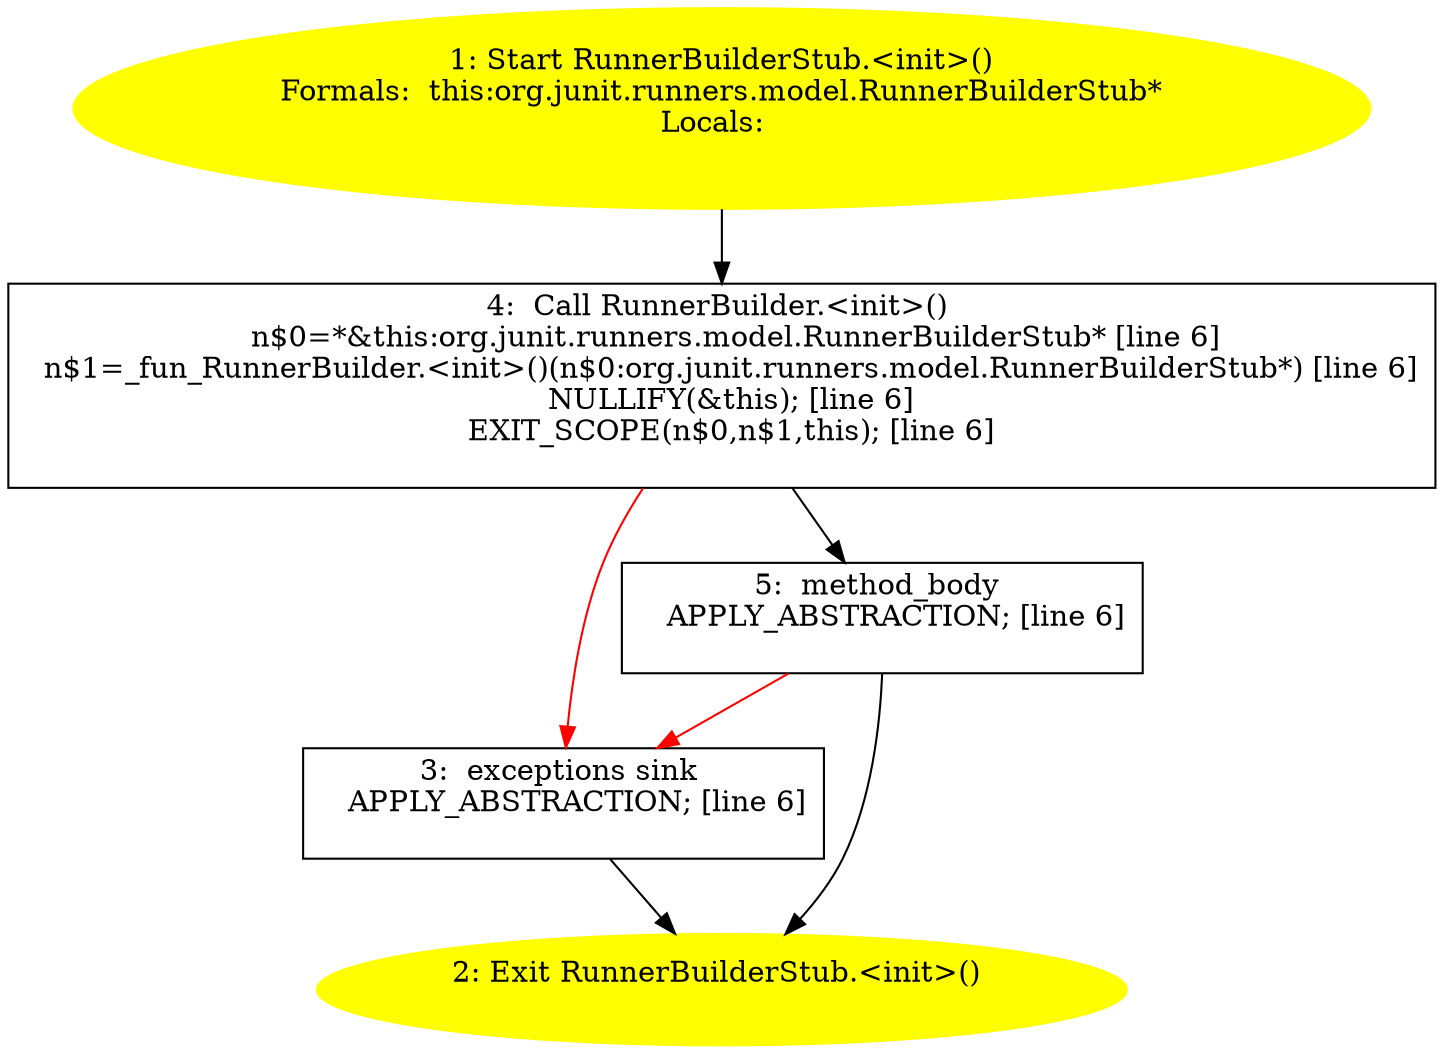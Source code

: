 /* @generated */
digraph cfg {
"org.junit.runners.model.RunnerBuilderStub.<init>().dee0181aae1035dadd0c0f1d0a534f77_1" [label="1: Start RunnerBuilderStub.<init>()\nFormals:  this:org.junit.runners.model.RunnerBuilderStub*\nLocals:  \n  " color=yellow style=filled]
	

	 "org.junit.runners.model.RunnerBuilderStub.<init>().dee0181aae1035dadd0c0f1d0a534f77_1" -> "org.junit.runners.model.RunnerBuilderStub.<init>().dee0181aae1035dadd0c0f1d0a534f77_4" ;
"org.junit.runners.model.RunnerBuilderStub.<init>().dee0181aae1035dadd0c0f1d0a534f77_2" [label="2: Exit RunnerBuilderStub.<init>() \n  " color=yellow style=filled]
	

"org.junit.runners.model.RunnerBuilderStub.<init>().dee0181aae1035dadd0c0f1d0a534f77_3" [label="3:  exceptions sink \n   APPLY_ABSTRACTION; [line 6]\n " shape="box"]
	

	 "org.junit.runners.model.RunnerBuilderStub.<init>().dee0181aae1035dadd0c0f1d0a534f77_3" -> "org.junit.runners.model.RunnerBuilderStub.<init>().dee0181aae1035dadd0c0f1d0a534f77_2" ;
"org.junit.runners.model.RunnerBuilderStub.<init>().dee0181aae1035dadd0c0f1d0a534f77_4" [label="4:  Call RunnerBuilder.<init>() \n   n$0=*&this:org.junit.runners.model.RunnerBuilderStub* [line 6]\n  n$1=_fun_RunnerBuilder.<init>()(n$0:org.junit.runners.model.RunnerBuilderStub*) [line 6]\n  NULLIFY(&this); [line 6]\n  EXIT_SCOPE(n$0,n$1,this); [line 6]\n " shape="box"]
	

	 "org.junit.runners.model.RunnerBuilderStub.<init>().dee0181aae1035dadd0c0f1d0a534f77_4" -> "org.junit.runners.model.RunnerBuilderStub.<init>().dee0181aae1035dadd0c0f1d0a534f77_5" ;
	 "org.junit.runners.model.RunnerBuilderStub.<init>().dee0181aae1035dadd0c0f1d0a534f77_4" -> "org.junit.runners.model.RunnerBuilderStub.<init>().dee0181aae1035dadd0c0f1d0a534f77_3" [color="red" ];
"org.junit.runners.model.RunnerBuilderStub.<init>().dee0181aae1035dadd0c0f1d0a534f77_5" [label="5:  method_body \n   APPLY_ABSTRACTION; [line 6]\n " shape="box"]
	

	 "org.junit.runners.model.RunnerBuilderStub.<init>().dee0181aae1035dadd0c0f1d0a534f77_5" -> "org.junit.runners.model.RunnerBuilderStub.<init>().dee0181aae1035dadd0c0f1d0a534f77_2" ;
	 "org.junit.runners.model.RunnerBuilderStub.<init>().dee0181aae1035dadd0c0f1d0a534f77_5" -> "org.junit.runners.model.RunnerBuilderStub.<init>().dee0181aae1035dadd0c0f1d0a534f77_3" [color="red" ];
}
